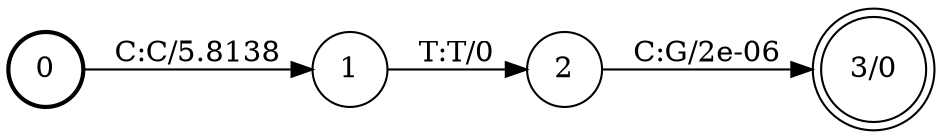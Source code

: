 digraph FST {
rankdir = LR;
size = "7,7";
center = 1;
orientation = Portrait;
ranksep = "0.4";
nodesep = "0.25";
0 [label = "0", shape = circle, style = bold, fontsize = 14]
	0 -> 1 [label = "C:C/5.8138", fontsize = 14];
1 [label = "1", shape = circle, style = solid, fontsize = 14]
	1 -> 2 [label = "T:T/0", fontsize = 14];
2 [label = "2", shape = circle, style = solid, fontsize = 14]
	2 -> 3 [label = "C:G/2e-06", fontsize = 14];
3 [label = "3/0", shape = doublecircle, style = solid, fontsize = 14]
}
